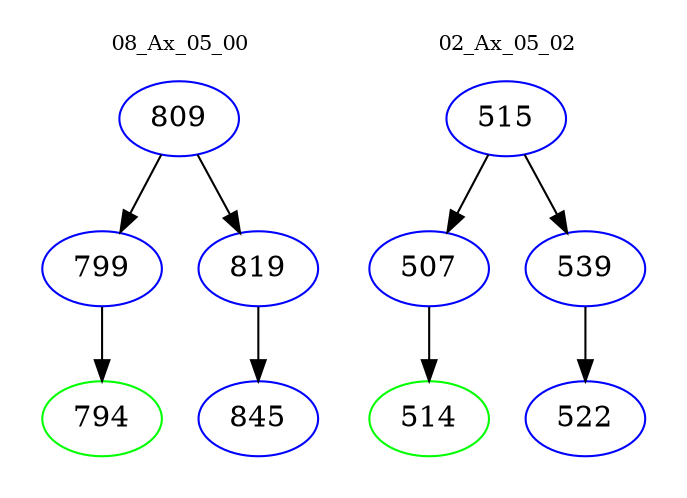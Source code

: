 digraph{
subgraph cluster_0 {
color = white
label = "08_Ax_05_00";
fontsize=10;
T0_809 [label="809", color="blue"]
T0_809 -> T0_799 [color="black"]
T0_799 [label="799", color="blue"]
T0_799 -> T0_794 [color="black"]
T0_794 [label="794", color="green"]
T0_809 -> T0_819 [color="black"]
T0_819 [label="819", color="blue"]
T0_819 -> T0_845 [color="black"]
T0_845 [label="845", color="blue"]
}
subgraph cluster_1 {
color = white
label = "02_Ax_05_02";
fontsize=10;
T1_515 [label="515", color="blue"]
T1_515 -> T1_507 [color="black"]
T1_507 [label="507", color="blue"]
T1_507 -> T1_514 [color="black"]
T1_514 [label="514", color="green"]
T1_515 -> T1_539 [color="black"]
T1_539 [label="539", color="blue"]
T1_539 -> T1_522 [color="black"]
T1_522 [label="522", color="blue"]
}
}
